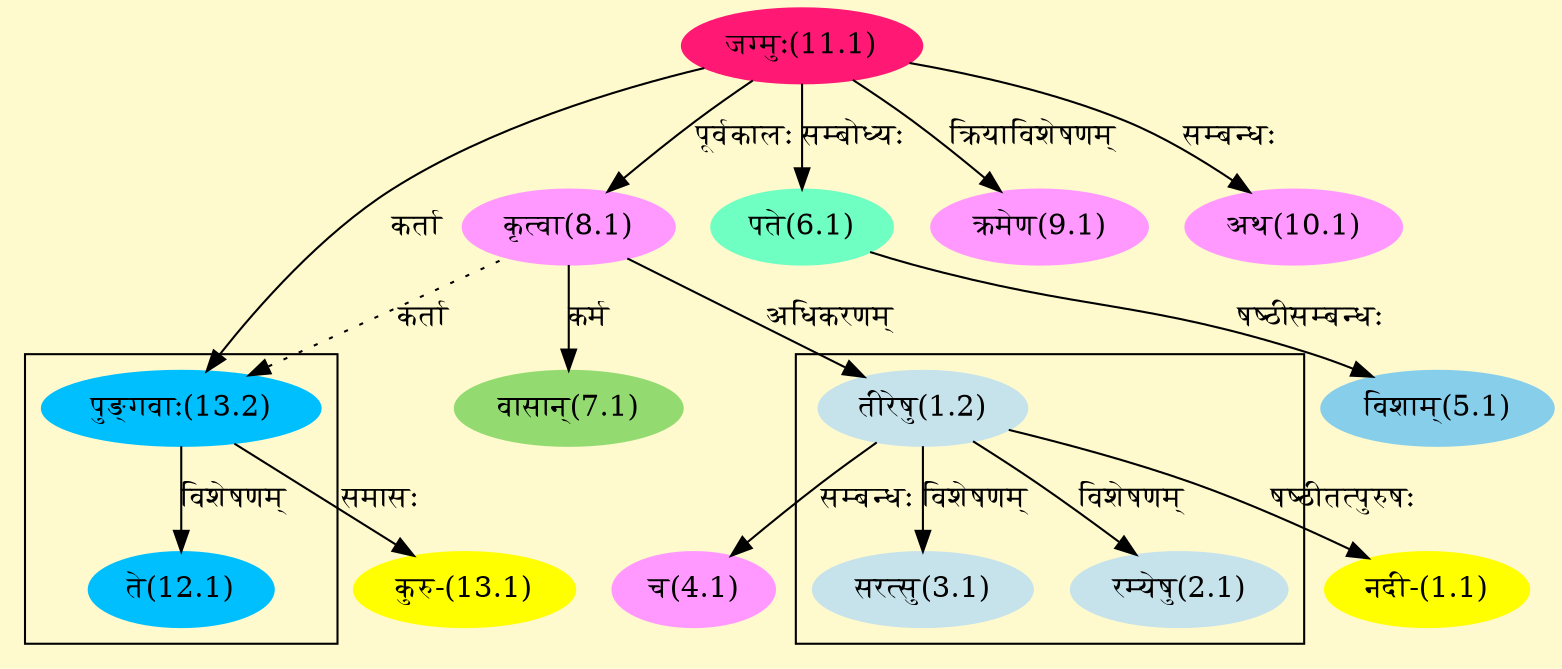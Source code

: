 digraph G{
rankdir=BT;
 compound=true;
 bgcolor="lemonchiffon1";

subgraph cluster_1{
Node2_1 [style=filled, color="#C6E2EB" label = "रम्येषु(2.1)"]
Node1_2 [style=filled, color="#C6E2EB" label = "तीरेषु(1.2)"]
Node3_1 [style=filled, color="#C6E2EB" label = "सरत्सु(3.1)"]

}

subgraph cluster_2{
Node12_1 [style=filled, color="#00BFFF" label = "ते(12.1)"]
Node13_2 [style=filled, color="#00BFFF" label = "पुङ्गवाः(13.2)"]

}
Node1_1 [style=filled, color="#FFFF00" label = "नदी-(1.1)"]
Node1_2 [style=filled, color="#C6E2EB" label = "तीरेषु(1.2)"]
Node8_1 [style=filled, color="#FF99FF" label = "कृत्वा(8.1)"]
Node4_1 [style=filled, color="#FF99FF" label = "च(4.1)"]
Node5_1 [style=filled, color="#87CEEB" label = "विशाम्(5.1)"]
Node6_1 [style=filled, color="#6FFFC3" label = "पते(6.1)"]
Node11_1 [style=filled, color="#FF1975" label = "जग्मुः(11.1)"]
Node7_1 [style=filled, color="#93DB70" label = "वासान्(7.1)"]
Node9_1 [style=filled, color="#FF99FF" label = "क्रमेण(9.1)"]
Node10_1 [style=filled, color="#FF99FF" label = "अथ(10.1)"]
Node13_2 [style=filled, color="#00BFFF" label = "पुङ्गवाः(13.2)"]
Node [style=filled, color="" label = "()"]
Node13_1 [style=filled, color="#FFFF00" label = "कुरु-(13.1)"]
/* Start of Relations section */

Node1_1 -> Node1_2 [  label="षष्ठीतत्पुरुषः"  dir="back" ]
Node1_2 -> Node8_1 [  label="अधिकरणम्"  dir="back" ]
Node2_1 -> Node1_2 [  label="विशेषणम्"  dir="back" ]
Node3_1 -> Node1_2 [  label="विशेषणम्"  dir="back" ]
Node4_1 -> Node1_2 [  label="सम्बन्धः"  dir="back" ]
Node5_1 -> Node6_1 [  label="षष्ठीसम्बन्धः"  dir="back" ]
Node6_1 -> Node11_1 [  label="सम्बोध्यः"  dir="back" ]
Node7_1 -> Node8_1 [  label="कर्म"  dir="back" ]
Node8_1 -> Node11_1 [  label="पूर्वकालः"  dir="back" ]
Node9_1 -> Node11_1 [  label="क्रियाविशेषणम्"  dir="back" ]
Node10_1 -> Node11_1 [  label="सम्बन्धः"  dir="back" ]
Node12_1 -> Node13_2 [  label="विशेषणम्"  dir="back" ]
Node13_1 -> Node13_2 [  label="समासः"  dir="back" ]
Node13_2 -> Node11_1 [  label="कर्ता"  dir="back" ]
Node13_2 -> Node8_1 [ style=dotted label="कर्ता"  dir="back" ]
}
